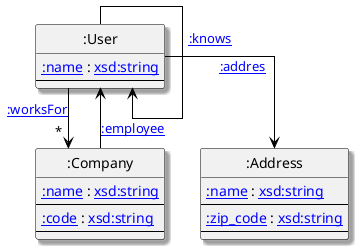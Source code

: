 @startuml
hide empty members
skinparam linetype ortho
hide circles
skinparam shadowing true
skinparam class {
 BorderColor Black
 ArrowColor Black
}
class ":User" as 1 <<(S,#FF7700)>> [[http://example.org/User :User]] { 
[[http://example.org/name :name]] : [[http://www.w3.org/2001/XMLSchema#string xsd:string]]  
--
}
class ":Company" as 2 <<(S,#FF7700)>> [[http://example.org/Company :Company]] { 
[[http://example.org/name :name]] : [[http://www.w3.org/2001/XMLSchema#string xsd:string]]  
--
[[http://example.org/code :code]] : [[http://www.w3.org/2001/XMLSchema#string xsd:string]]  
--
}
class ":Address" as 3 <<(S,#FF7700)>> [[http://example.org/Address :Address]] { 
[[http://example.org/name :name]] : [[http://www.w3.org/2001/XMLSchema#string xsd:string]]  
--
[[http://example.org/zip_code :zip_code]] : [[http://www.w3.org/2001/XMLSchema#string xsd:string]]  
--
}
1 --> "*" 2 : [[http://example.org/worksFor :worksFor]]
1 --> " " 3 : [[http://example.org/addres :addres]]
1 --> " " 1 : [[http://example.org/knows :knows]]
2 --> " " 1 : [[http://example.org/employee :employee]]
@enduml
